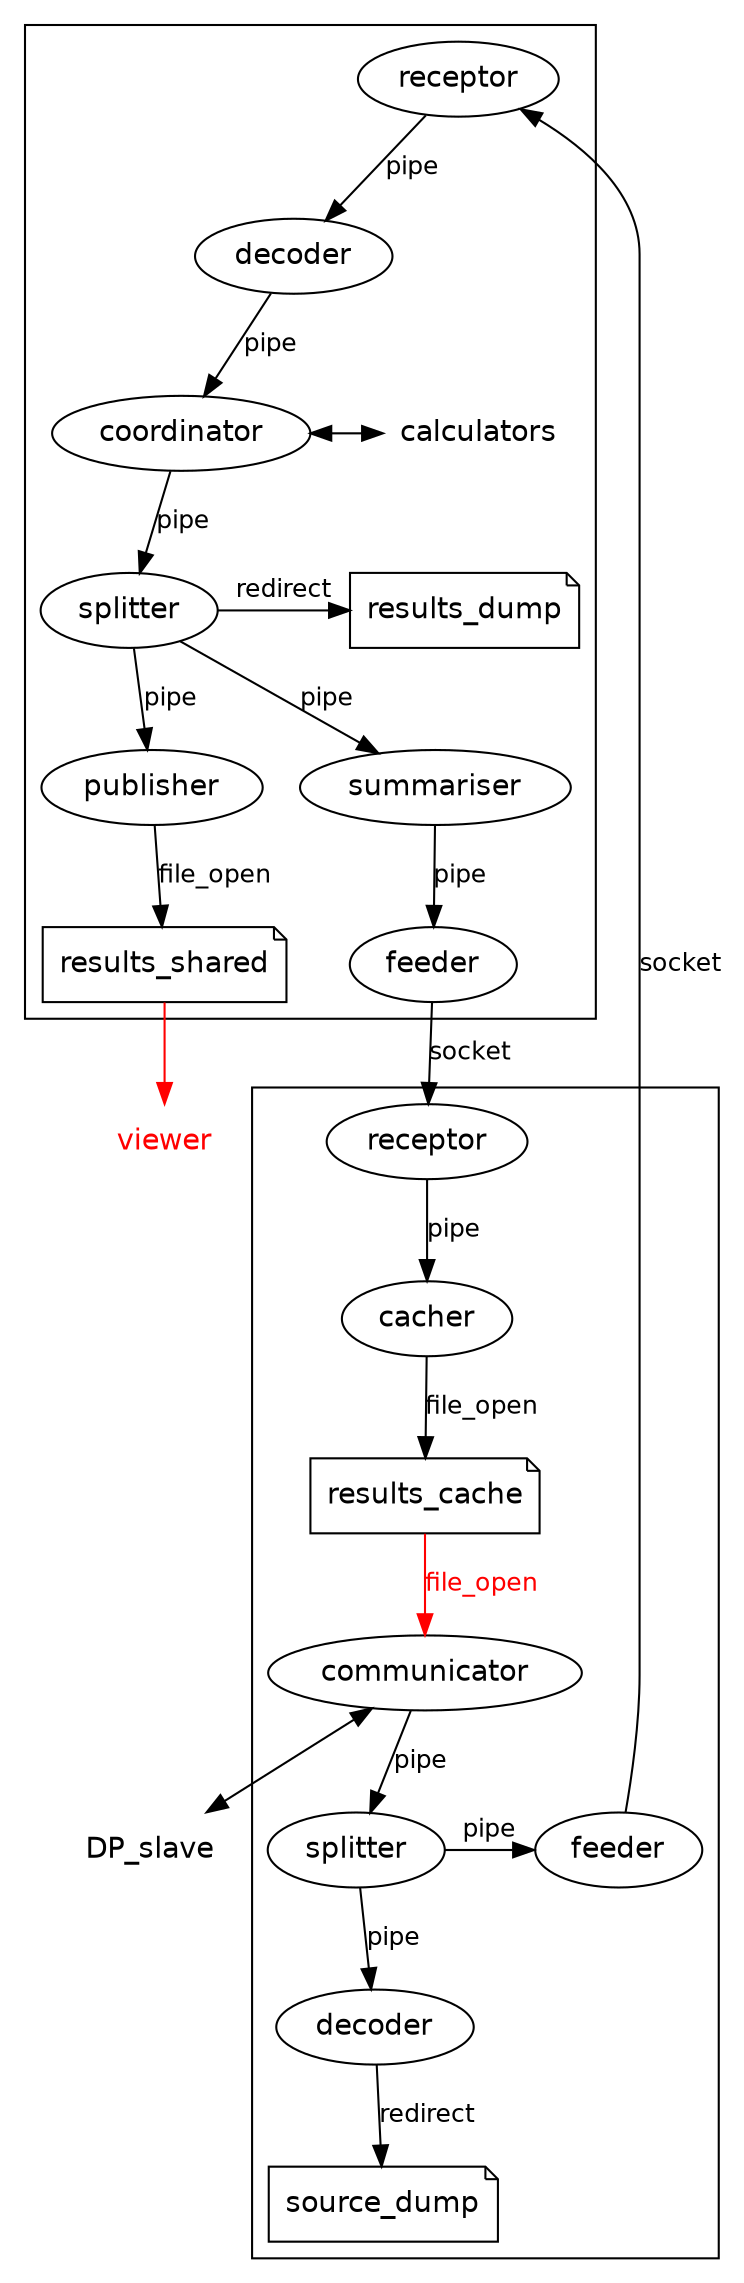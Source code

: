 digraph {

  graph [
    // layout = circo
    // layout = fdp
    // layput = neato
    // layput = sfdp
    // layout = osage
    // layout = twopi
    // layout = dot
    // layput = patchwork
    // label = "Components and data flow among them. In red: not implemented yet at all. No frame: out of scope."
    // labelloc = t
    fontname = Helvetica
    // rankdir = LR
    rankdir = TB
  ]

  node [
    fontname = Helvetica
    fontsize = 14
    shape = oval
    fillcolor = white
    style = filled
  ]

  edge [
    labelfloat = false
    fontname = Helvetica
    fontsize = 12
  ]

  subgraph cluster_communicator {

    communicator -> source_splitter -> decoder1 [
      label = pipe
    ]

    source_splitter -> source_feeder [
      label = pipe
    ]

    decoder1 -> source_dump [
      label = redirect
    ]

    results_receptor -> results_cacher [
      label = pipe
    ]

    results_cacher -> results_cache [
      label = file_open
    ]

    results_cache -> communicator [
      label = file_open
      fontcolor = red
      color = red
    ]

    communicator [
    ]

    source_splitter [
      label = splitter
    ]

    decoder1 [
      label = decoder
    ]

    source_dump [
      shape = note
    ]

    source_feeder [
      label = feeder
    ]

    results_receptor [
      label = receptor
    ]

    results_cacher [
      label = cacher
    ]

    results_cache [
      shape = note
    ]

    {rank = same; source_splitter; source_feeder;}

  }

  subgraph cluster_calculator {

    source_receptor -> decoder2 -> calculation_coordinator -> results_splitter -> results_summariser ->results_feeder [
      label = pipe
    ]

    calculation_coordinator -> calculators [
      dir = both
    ]

    results_splitter -> results_dump [
      label = redirect
    ]

    results_splitter -> results_publisher [
      label = pipe
    ]

    results_publisher -> results_shared [
      label = file_open
    ]

    source_receptor [
      label = receptor
    ]

    decoder2 [
      label = decoder
    ]

    calculation_coordinator [
      label = coordinator
    ]

    calculators [
      shape = plaintext
    ]

    results_splitter [
      label = splitter
    ]

    results_dump [
      shape = note
    ]

    results_summariser [
      label = summariser
    ]

    results_feeder [
      label = feeder
    ]

    results_publisher [
      label = publisher
    ]

    results_shared [
      shape = note
    ]

    {rank = same; calculation_coordinator; calculators;}
    {rank = same; results_splitter; results_dump;}

  }

  results_feeder -> results_receptor [
    label = socket
    weight = 1
  ]

  source_feeder -> source_receptor [
    label = socket
    weight = 1
  ]

  communicator -> DP_slave [
    dir = both
  ]

  DP_slave [
    shape = plaintext
  ]

  viewer [
    fontcolor = red
  ]

  results_shared -> viewer [
    color = red
  ]

  viewer [
    shape = plaintext
  ]

}
